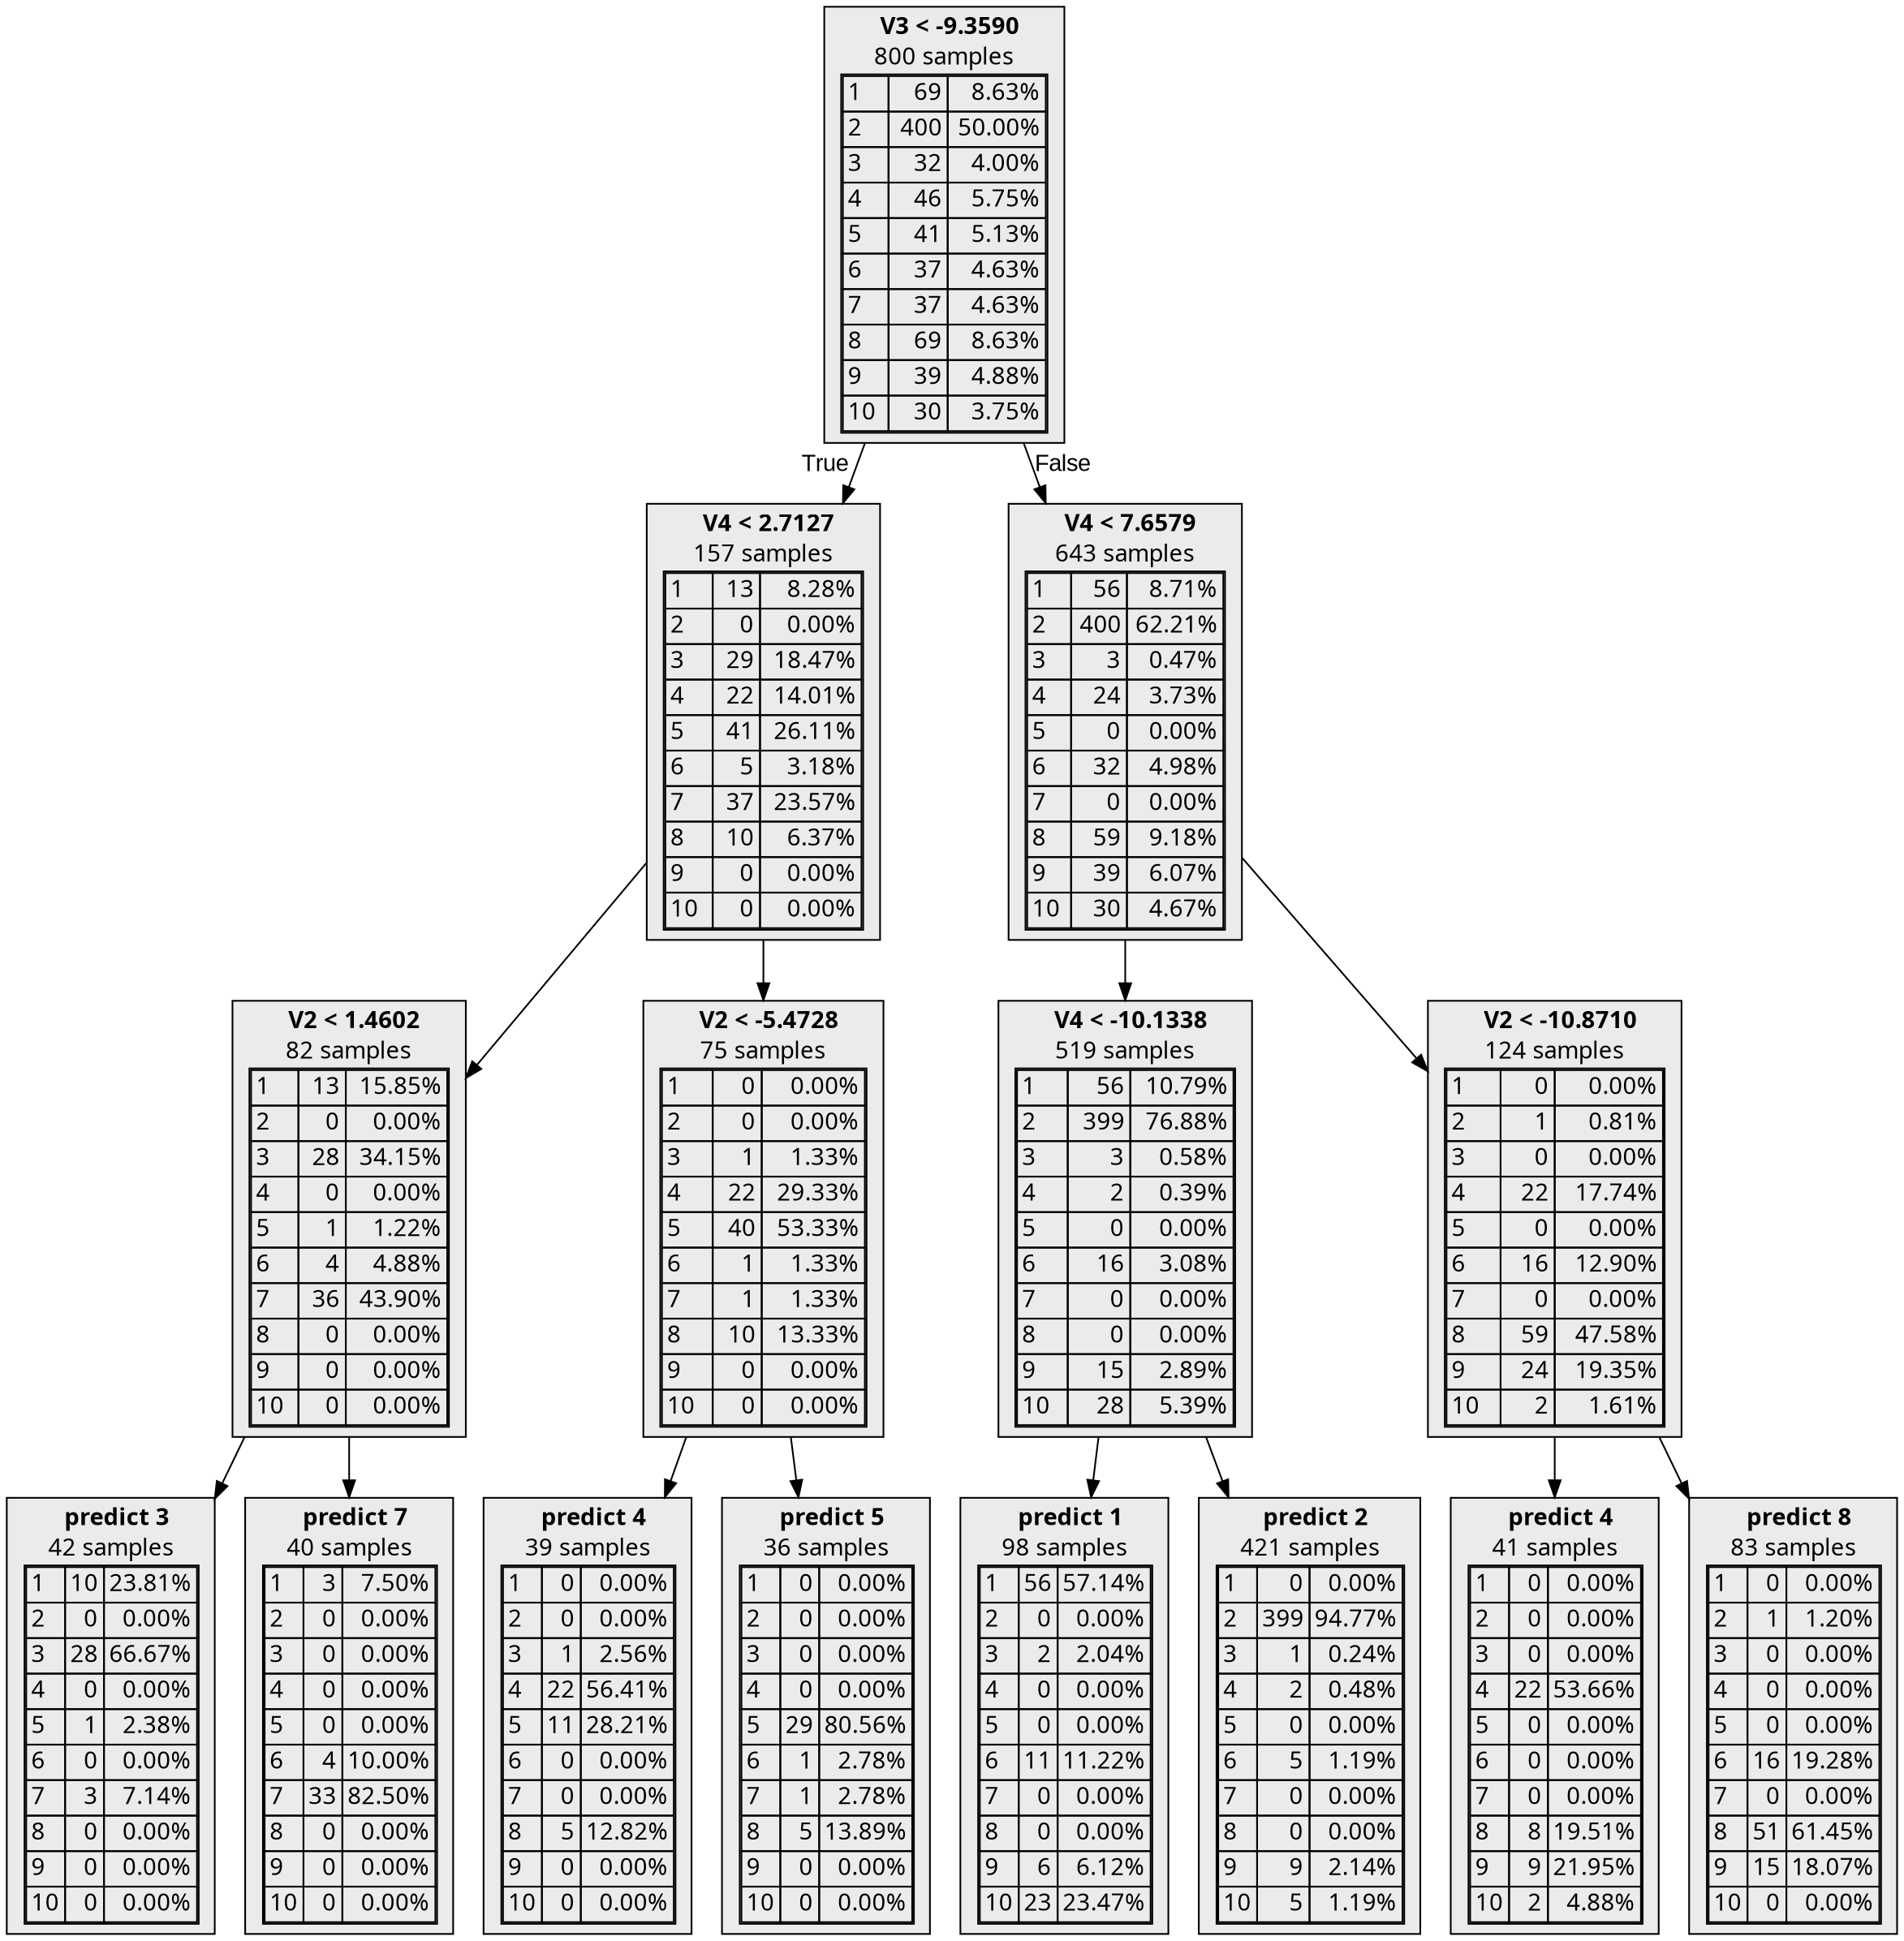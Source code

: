 digraph {
    1 [label=<  <TABLE BORDER="0" CELLPADDING="0">
      <TR>
    <TD>
      <B>V3 &lt; -9.3590</B>
    </TD>
  </TR>

    <TR>
      <TD>800 samples</TD>
    </TR>
    <TR>
  <TD>
    <TABLE CELLSPACING="0">
      
        <TR >
    <TD ALIGN="LEFT">1</TD>
    <TD ALIGN="RIGHT">69</TD>
    <TD ALIGN="RIGHT">8.63%</TD>
  </TR>
  <TR class="highlighted">
    <TD ALIGN="LEFT">2</TD>
    <TD ALIGN="RIGHT">400</TD>
    <TD ALIGN="RIGHT">50.00%</TD>
  </TR>
  <TR >
    <TD ALIGN="LEFT">3</TD>
    <TD ALIGN="RIGHT">32</TD>
    <TD ALIGN="RIGHT">4.00%</TD>
  </TR>
  <TR >
    <TD ALIGN="LEFT">4</TD>
    <TD ALIGN="RIGHT">46</TD>
    <TD ALIGN="RIGHT">5.75%</TD>
  </TR>
  <TR >
    <TD ALIGN="LEFT">5</TD>
    <TD ALIGN="RIGHT">41</TD>
    <TD ALIGN="RIGHT">5.13%</TD>
  </TR>
  <TR >
    <TD ALIGN="LEFT">6</TD>
    <TD ALIGN="RIGHT">37</TD>
    <TD ALIGN="RIGHT">4.63%</TD>
  </TR>
  <TR >
    <TD ALIGN="LEFT">7</TD>
    <TD ALIGN="RIGHT">37</TD>
    <TD ALIGN="RIGHT">4.63%</TD>
  </TR>
  <TR >
    <TD ALIGN="LEFT">8</TD>
    <TD ALIGN="RIGHT">69</TD>
    <TD ALIGN="RIGHT">8.63%</TD>
  </TR>
  <TR >
    <TD ALIGN="LEFT">9</TD>
    <TD ALIGN="RIGHT">39</TD>
    <TD ALIGN="RIGHT">4.88%</TD>
  </TR>
  <TR >
    <TD ALIGN="LEFT">10</TD>
    <TD ALIGN="RIGHT">30</TD>
    <TD ALIGN="RIGHT">3.75%</TD>
  </TR>

    </TABLE>
  </TD>
</TR>

  </TABLE>
>,fillcolor="#EBEBEB",shape=box,fontname="bold arial",style="filled"];
    1 -> 2 [labeldistance=2.5, labelangle=45, headlabel="True",fontname="arial"];
    1 -> 9 [labeldistance=2.5, labelangle=-45, headlabel="False",fontname="arial"];
    2 [label=<  <TABLE BORDER="0" CELLPADDING="0">
      <TR>
    <TD>
      <B>V4 &lt; 2.7127</B>
    </TD>
  </TR>

    <TR>
      <TD>157 samples</TD>
    </TR>
    <TR>
  <TD>
    <TABLE CELLSPACING="0">
      
        <TR >
    <TD ALIGN="LEFT">1</TD>
    <TD ALIGN="RIGHT">13</TD>
    <TD ALIGN="RIGHT">8.28%</TD>
  </TR>
  <TR >
    <TD ALIGN="LEFT">2</TD>
    <TD ALIGN="RIGHT">0</TD>
    <TD ALIGN="RIGHT">0.00%</TD>
  </TR>
  <TR >
    <TD ALIGN="LEFT">3</TD>
    <TD ALIGN="RIGHT">29</TD>
    <TD ALIGN="RIGHT">18.47%</TD>
  </TR>
  <TR >
    <TD ALIGN="LEFT">4</TD>
    <TD ALIGN="RIGHT">22</TD>
    <TD ALIGN="RIGHT">14.01%</TD>
  </TR>
  <TR class="highlighted">
    <TD ALIGN="LEFT">5</TD>
    <TD ALIGN="RIGHT">41</TD>
    <TD ALIGN="RIGHT">26.11%</TD>
  </TR>
  <TR >
    <TD ALIGN="LEFT">6</TD>
    <TD ALIGN="RIGHT">5</TD>
    <TD ALIGN="RIGHT">3.18%</TD>
  </TR>
  <TR >
    <TD ALIGN="LEFT">7</TD>
    <TD ALIGN="RIGHT">37</TD>
    <TD ALIGN="RIGHT">23.57%</TD>
  </TR>
  <TR >
    <TD ALIGN="LEFT">8</TD>
    <TD ALIGN="RIGHT">10</TD>
    <TD ALIGN="RIGHT">6.37%</TD>
  </TR>
  <TR >
    <TD ALIGN="LEFT">9</TD>
    <TD ALIGN="RIGHT">0</TD>
    <TD ALIGN="RIGHT">0.00%</TD>
  </TR>
  <TR >
    <TD ALIGN="LEFT">10</TD>
    <TD ALIGN="RIGHT">0</TD>
    <TD ALIGN="RIGHT">0.00%</TD>
  </TR>

    </TABLE>
  </TD>
</TR>

  </TABLE>
>,fillcolor="#EBEBEB",shape=box,fontname="bold arial",style="filled"];
    2 -> 3;
    2 -> 6;
    3 [label=<  <TABLE BORDER="0" CELLPADDING="0">
      <TR>
    <TD>
      <B>V2 &lt; 1.4602</B>
    </TD>
  </TR>

    <TR>
      <TD>82 samples</TD>
    </TR>
    <TR>
  <TD>
    <TABLE CELLSPACING="0">
      
        <TR >
    <TD ALIGN="LEFT">1</TD>
    <TD ALIGN="RIGHT">13</TD>
    <TD ALIGN="RIGHT">15.85%</TD>
  </TR>
  <TR >
    <TD ALIGN="LEFT">2</TD>
    <TD ALIGN="RIGHT">0</TD>
    <TD ALIGN="RIGHT">0.00%</TD>
  </TR>
  <TR >
    <TD ALIGN="LEFT">3</TD>
    <TD ALIGN="RIGHT">28</TD>
    <TD ALIGN="RIGHT">34.15%</TD>
  </TR>
  <TR >
    <TD ALIGN="LEFT">4</TD>
    <TD ALIGN="RIGHT">0</TD>
    <TD ALIGN="RIGHT">0.00%</TD>
  </TR>
  <TR >
    <TD ALIGN="LEFT">5</TD>
    <TD ALIGN="RIGHT">1</TD>
    <TD ALIGN="RIGHT">1.22%</TD>
  </TR>
  <TR >
    <TD ALIGN="LEFT">6</TD>
    <TD ALIGN="RIGHT">4</TD>
    <TD ALIGN="RIGHT">4.88%</TD>
  </TR>
  <TR class="highlighted">
    <TD ALIGN="LEFT">7</TD>
    <TD ALIGN="RIGHT">36</TD>
    <TD ALIGN="RIGHT">43.90%</TD>
  </TR>
  <TR >
    <TD ALIGN="LEFT">8</TD>
    <TD ALIGN="RIGHT">0</TD>
    <TD ALIGN="RIGHT">0.00%</TD>
  </TR>
  <TR >
    <TD ALIGN="LEFT">9</TD>
    <TD ALIGN="RIGHT">0</TD>
    <TD ALIGN="RIGHT">0.00%</TD>
  </TR>
  <TR >
    <TD ALIGN="LEFT">10</TD>
    <TD ALIGN="RIGHT">0</TD>
    <TD ALIGN="RIGHT">0.00%</TD>
  </TR>

    </TABLE>
  </TD>
</TR>

  </TABLE>
>,fillcolor="#EBEBEB",shape=box,fontname="bold arial",style="filled"];
    3 -> 4;
    3 -> 5;
    4 [label=<  <TABLE BORDER="0" CELLPADDING="0">
      <TR>
    <TD>
      <B>predict 3</B>
    </TD>
  </TR>

    <TR>
      <TD>42 samples</TD>
    </TR>
    <TR>
  <TD>
    <TABLE CELLSPACING="0">
      
        <TR >
    <TD ALIGN="LEFT">1</TD>
    <TD ALIGN="RIGHT">10</TD>
    <TD ALIGN="RIGHT">23.81%</TD>
  </TR>
  <TR >
    <TD ALIGN="LEFT">2</TD>
    <TD ALIGN="RIGHT">0</TD>
    <TD ALIGN="RIGHT">0.00%</TD>
  </TR>
  <TR class="highlighted">
    <TD ALIGN="LEFT">3</TD>
    <TD ALIGN="RIGHT">28</TD>
    <TD ALIGN="RIGHT">66.67%</TD>
  </TR>
  <TR >
    <TD ALIGN="LEFT">4</TD>
    <TD ALIGN="RIGHT">0</TD>
    <TD ALIGN="RIGHT">0.00%</TD>
  </TR>
  <TR >
    <TD ALIGN="LEFT">5</TD>
    <TD ALIGN="RIGHT">1</TD>
    <TD ALIGN="RIGHT">2.38%</TD>
  </TR>
  <TR >
    <TD ALIGN="LEFT">6</TD>
    <TD ALIGN="RIGHT">0</TD>
    <TD ALIGN="RIGHT">0.00%</TD>
  </TR>
  <TR >
    <TD ALIGN="LEFT">7</TD>
    <TD ALIGN="RIGHT">3</TD>
    <TD ALIGN="RIGHT">7.14%</TD>
  </TR>
  <TR >
    <TD ALIGN="LEFT">8</TD>
    <TD ALIGN="RIGHT">0</TD>
    <TD ALIGN="RIGHT">0.00%</TD>
  </TR>
  <TR >
    <TD ALIGN="LEFT">9</TD>
    <TD ALIGN="RIGHT">0</TD>
    <TD ALIGN="RIGHT">0.00%</TD>
  </TR>
  <TR >
    <TD ALIGN="LEFT">10</TD>
    <TD ALIGN="RIGHT">0</TD>
    <TD ALIGN="RIGHT">0.00%</TD>
  </TR>

    </TABLE>
  </TD>
</TR>

  </TABLE>
>,fillcolor="#EBEBEB",shape=box,fontname="bold arial",style="filled",color=black];
    5 [label=<  <TABLE BORDER="0" CELLPADDING="0">
      <TR>
    <TD>
      <B>predict 7</B>
    </TD>
  </TR>

    <TR>
      <TD>40 samples</TD>
    </TR>
    <TR>
  <TD>
    <TABLE CELLSPACING="0">
      
        <TR >
    <TD ALIGN="LEFT">1</TD>
    <TD ALIGN="RIGHT">3</TD>
    <TD ALIGN="RIGHT">7.50%</TD>
  </TR>
  <TR >
    <TD ALIGN="LEFT">2</TD>
    <TD ALIGN="RIGHT">0</TD>
    <TD ALIGN="RIGHT">0.00%</TD>
  </TR>
  <TR >
    <TD ALIGN="LEFT">3</TD>
    <TD ALIGN="RIGHT">0</TD>
    <TD ALIGN="RIGHT">0.00%</TD>
  </TR>
  <TR >
    <TD ALIGN="LEFT">4</TD>
    <TD ALIGN="RIGHT">0</TD>
    <TD ALIGN="RIGHT">0.00%</TD>
  </TR>
  <TR >
    <TD ALIGN="LEFT">5</TD>
    <TD ALIGN="RIGHT">0</TD>
    <TD ALIGN="RIGHT">0.00%</TD>
  </TR>
  <TR >
    <TD ALIGN="LEFT">6</TD>
    <TD ALIGN="RIGHT">4</TD>
    <TD ALIGN="RIGHT">10.00%</TD>
  </TR>
  <TR class="highlighted">
    <TD ALIGN="LEFT">7</TD>
    <TD ALIGN="RIGHT">33</TD>
    <TD ALIGN="RIGHT">82.50%</TD>
  </TR>
  <TR >
    <TD ALIGN="LEFT">8</TD>
    <TD ALIGN="RIGHT">0</TD>
    <TD ALIGN="RIGHT">0.00%</TD>
  </TR>
  <TR >
    <TD ALIGN="LEFT">9</TD>
    <TD ALIGN="RIGHT">0</TD>
    <TD ALIGN="RIGHT">0.00%</TD>
  </TR>
  <TR >
    <TD ALIGN="LEFT">10</TD>
    <TD ALIGN="RIGHT">0</TD>
    <TD ALIGN="RIGHT">0.00%</TD>
  </TR>

    </TABLE>
  </TD>
</TR>

  </TABLE>
>,fillcolor="#EBEBEB",shape=box,fontname="bold arial",style="filled",color=black];
    6 [label=<  <TABLE BORDER="0" CELLPADDING="0">
      <TR>
    <TD>
      <B>V2 &lt; -5.4728</B>
    </TD>
  </TR>

    <TR>
      <TD>75 samples</TD>
    </TR>
    <TR>
  <TD>
    <TABLE CELLSPACING="0">
      
        <TR >
    <TD ALIGN="LEFT">1</TD>
    <TD ALIGN="RIGHT">0</TD>
    <TD ALIGN="RIGHT">0.00%</TD>
  </TR>
  <TR >
    <TD ALIGN="LEFT">2</TD>
    <TD ALIGN="RIGHT">0</TD>
    <TD ALIGN="RIGHT">0.00%</TD>
  </TR>
  <TR >
    <TD ALIGN="LEFT">3</TD>
    <TD ALIGN="RIGHT">1</TD>
    <TD ALIGN="RIGHT">1.33%</TD>
  </TR>
  <TR >
    <TD ALIGN="LEFT">4</TD>
    <TD ALIGN="RIGHT">22</TD>
    <TD ALIGN="RIGHT">29.33%</TD>
  </TR>
  <TR class="highlighted">
    <TD ALIGN="LEFT">5</TD>
    <TD ALIGN="RIGHT">40</TD>
    <TD ALIGN="RIGHT">53.33%</TD>
  </TR>
  <TR >
    <TD ALIGN="LEFT">6</TD>
    <TD ALIGN="RIGHT">1</TD>
    <TD ALIGN="RIGHT">1.33%</TD>
  </TR>
  <TR >
    <TD ALIGN="LEFT">7</TD>
    <TD ALIGN="RIGHT">1</TD>
    <TD ALIGN="RIGHT">1.33%</TD>
  </TR>
  <TR >
    <TD ALIGN="LEFT">8</TD>
    <TD ALIGN="RIGHT">10</TD>
    <TD ALIGN="RIGHT">13.33%</TD>
  </TR>
  <TR >
    <TD ALIGN="LEFT">9</TD>
    <TD ALIGN="RIGHT">0</TD>
    <TD ALIGN="RIGHT">0.00%</TD>
  </TR>
  <TR >
    <TD ALIGN="LEFT">10</TD>
    <TD ALIGN="RIGHT">0</TD>
    <TD ALIGN="RIGHT">0.00%</TD>
  </TR>

    </TABLE>
  </TD>
</TR>

  </TABLE>
>,fillcolor="#EBEBEB",shape=box,fontname="bold arial",style="filled"];
    6 -> 7;
    6 -> 8;
    7 [label=<  <TABLE BORDER="0" CELLPADDING="0">
      <TR>
    <TD>
      <B>predict 4</B>
    </TD>
  </TR>

    <TR>
      <TD>39 samples</TD>
    </TR>
    <TR>
  <TD>
    <TABLE CELLSPACING="0">
      
        <TR >
    <TD ALIGN="LEFT">1</TD>
    <TD ALIGN="RIGHT">0</TD>
    <TD ALIGN="RIGHT">0.00%</TD>
  </TR>
  <TR >
    <TD ALIGN="LEFT">2</TD>
    <TD ALIGN="RIGHT">0</TD>
    <TD ALIGN="RIGHT">0.00%</TD>
  </TR>
  <TR >
    <TD ALIGN="LEFT">3</TD>
    <TD ALIGN="RIGHT">1</TD>
    <TD ALIGN="RIGHT">2.56%</TD>
  </TR>
  <TR class="highlighted">
    <TD ALIGN="LEFT">4</TD>
    <TD ALIGN="RIGHT">22</TD>
    <TD ALIGN="RIGHT">56.41%</TD>
  </TR>
  <TR >
    <TD ALIGN="LEFT">5</TD>
    <TD ALIGN="RIGHT">11</TD>
    <TD ALIGN="RIGHT">28.21%</TD>
  </TR>
  <TR >
    <TD ALIGN="LEFT">6</TD>
    <TD ALIGN="RIGHT">0</TD>
    <TD ALIGN="RIGHT">0.00%</TD>
  </TR>
  <TR >
    <TD ALIGN="LEFT">7</TD>
    <TD ALIGN="RIGHT">0</TD>
    <TD ALIGN="RIGHT">0.00%</TD>
  </TR>
  <TR >
    <TD ALIGN="LEFT">8</TD>
    <TD ALIGN="RIGHT">5</TD>
    <TD ALIGN="RIGHT">12.82%</TD>
  </TR>
  <TR >
    <TD ALIGN="LEFT">9</TD>
    <TD ALIGN="RIGHT">0</TD>
    <TD ALIGN="RIGHT">0.00%</TD>
  </TR>
  <TR >
    <TD ALIGN="LEFT">10</TD>
    <TD ALIGN="RIGHT">0</TD>
    <TD ALIGN="RIGHT">0.00%</TD>
  </TR>

    </TABLE>
  </TD>
</TR>

  </TABLE>
>,fillcolor="#EBEBEB",shape=box,fontname="bold arial",style="filled",color=black];
    8 [label=<  <TABLE BORDER="0" CELLPADDING="0">
      <TR>
    <TD>
      <B>predict 5</B>
    </TD>
  </TR>

    <TR>
      <TD>36 samples</TD>
    </TR>
    <TR>
  <TD>
    <TABLE CELLSPACING="0">
      
        <TR >
    <TD ALIGN="LEFT">1</TD>
    <TD ALIGN="RIGHT">0</TD>
    <TD ALIGN="RIGHT">0.00%</TD>
  </TR>
  <TR >
    <TD ALIGN="LEFT">2</TD>
    <TD ALIGN="RIGHT">0</TD>
    <TD ALIGN="RIGHT">0.00%</TD>
  </TR>
  <TR >
    <TD ALIGN="LEFT">3</TD>
    <TD ALIGN="RIGHT">0</TD>
    <TD ALIGN="RIGHT">0.00%</TD>
  </TR>
  <TR >
    <TD ALIGN="LEFT">4</TD>
    <TD ALIGN="RIGHT">0</TD>
    <TD ALIGN="RIGHT">0.00%</TD>
  </TR>
  <TR class="highlighted">
    <TD ALIGN="LEFT">5</TD>
    <TD ALIGN="RIGHT">29</TD>
    <TD ALIGN="RIGHT">80.56%</TD>
  </TR>
  <TR >
    <TD ALIGN="LEFT">6</TD>
    <TD ALIGN="RIGHT">1</TD>
    <TD ALIGN="RIGHT">2.78%</TD>
  </TR>
  <TR >
    <TD ALIGN="LEFT">7</TD>
    <TD ALIGN="RIGHT">1</TD>
    <TD ALIGN="RIGHT">2.78%</TD>
  </TR>
  <TR >
    <TD ALIGN="LEFT">8</TD>
    <TD ALIGN="RIGHT">5</TD>
    <TD ALIGN="RIGHT">13.89%</TD>
  </TR>
  <TR >
    <TD ALIGN="LEFT">9</TD>
    <TD ALIGN="RIGHT">0</TD>
    <TD ALIGN="RIGHT">0.00%</TD>
  </TR>
  <TR >
    <TD ALIGN="LEFT">10</TD>
    <TD ALIGN="RIGHT">0</TD>
    <TD ALIGN="RIGHT">0.00%</TD>
  </TR>

    </TABLE>
  </TD>
</TR>

  </TABLE>
>,fillcolor="#EBEBEB",shape=box,fontname="bold arial",style="filled",color=black];
    9 [label=<  <TABLE BORDER="0" CELLPADDING="0">
      <TR>
    <TD>
      <B>V4 &lt; 7.6579</B>
    </TD>
  </TR>

    <TR>
      <TD>643 samples</TD>
    </TR>
    <TR>
  <TD>
    <TABLE CELLSPACING="0">
      
        <TR >
    <TD ALIGN="LEFT">1</TD>
    <TD ALIGN="RIGHT">56</TD>
    <TD ALIGN="RIGHT">8.71%</TD>
  </TR>
  <TR class="highlighted">
    <TD ALIGN="LEFT">2</TD>
    <TD ALIGN="RIGHT">400</TD>
    <TD ALIGN="RIGHT">62.21%</TD>
  </TR>
  <TR >
    <TD ALIGN="LEFT">3</TD>
    <TD ALIGN="RIGHT">3</TD>
    <TD ALIGN="RIGHT">0.47%</TD>
  </TR>
  <TR >
    <TD ALIGN="LEFT">4</TD>
    <TD ALIGN="RIGHT">24</TD>
    <TD ALIGN="RIGHT">3.73%</TD>
  </TR>
  <TR >
    <TD ALIGN="LEFT">5</TD>
    <TD ALIGN="RIGHT">0</TD>
    <TD ALIGN="RIGHT">0.00%</TD>
  </TR>
  <TR >
    <TD ALIGN="LEFT">6</TD>
    <TD ALIGN="RIGHT">32</TD>
    <TD ALIGN="RIGHT">4.98%</TD>
  </TR>
  <TR >
    <TD ALIGN="LEFT">7</TD>
    <TD ALIGN="RIGHT">0</TD>
    <TD ALIGN="RIGHT">0.00%</TD>
  </TR>
  <TR >
    <TD ALIGN="LEFT">8</TD>
    <TD ALIGN="RIGHT">59</TD>
    <TD ALIGN="RIGHT">9.18%</TD>
  </TR>
  <TR >
    <TD ALIGN="LEFT">9</TD>
    <TD ALIGN="RIGHT">39</TD>
    <TD ALIGN="RIGHT">6.07%</TD>
  </TR>
  <TR >
    <TD ALIGN="LEFT">10</TD>
    <TD ALIGN="RIGHT">30</TD>
    <TD ALIGN="RIGHT">4.67%</TD>
  </TR>

    </TABLE>
  </TD>
</TR>

  </TABLE>
>,fillcolor="#EBEBEB",shape=box,fontname="bold arial",style="filled"];
    9 -> 10;
    9 -> 13;
    10 [label=<  <TABLE BORDER="0" CELLPADDING="0">
      <TR>
    <TD>
      <B>V4 &lt; -10.1338</B>
    </TD>
  </TR>

    <TR>
      <TD>519 samples</TD>
    </TR>
    <TR>
  <TD>
    <TABLE CELLSPACING="0">
      
        <TR >
    <TD ALIGN="LEFT">1</TD>
    <TD ALIGN="RIGHT">56</TD>
    <TD ALIGN="RIGHT">10.79%</TD>
  </TR>
  <TR class="highlighted">
    <TD ALIGN="LEFT">2</TD>
    <TD ALIGN="RIGHT">399</TD>
    <TD ALIGN="RIGHT">76.88%</TD>
  </TR>
  <TR >
    <TD ALIGN="LEFT">3</TD>
    <TD ALIGN="RIGHT">3</TD>
    <TD ALIGN="RIGHT">0.58%</TD>
  </TR>
  <TR >
    <TD ALIGN="LEFT">4</TD>
    <TD ALIGN="RIGHT">2</TD>
    <TD ALIGN="RIGHT">0.39%</TD>
  </TR>
  <TR >
    <TD ALIGN="LEFT">5</TD>
    <TD ALIGN="RIGHT">0</TD>
    <TD ALIGN="RIGHT">0.00%</TD>
  </TR>
  <TR >
    <TD ALIGN="LEFT">6</TD>
    <TD ALIGN="RIGHT">16</TD>
    <TD ALIGN="RIGHT">3.08%</TD>
  </TR>
  <TR >
    <TD ALIGN="LEFT">7</TD>
    <TD ALIGN="RIGHT">0</TD>
    <TD ALIGN="RIGHT">0.00%</TD>
  </TR>
  <TR >
    <TD ALIGN="LEFT">8</TD>
    <TD ALIGN="RIGHT">0</TD>
    <TD ALIGN="RIGHT">0.00%</TD>
  </TR>
  <TR >
    <TD ALIGN="LEFT">9</TD>
    <TD ALIGN="RIGHT">15</TD>
    <TD ALIGN="RIGHT">2.89%</TD>
  </TR>
  <TR >
    <TD ALIGN="LEFT">10</TD>
    <TD ALIGN="RIGHT">28</TD>
    <TD ALIGN="RIGHT">5.39%</TD>
  </TR>

    </TABLE>
  </TD>
</TR>

  </TABLE>
>,fillcolor="#EBEBEB",shape=box,fontname="bold arial",style="filled"];
    10 -> 11;
    10 -> 12;
    11 [label=<  <TABLE BORDER="0" CELLPADDING="0">
      <TR>
    <TD>
      <B>predict 1</B>
    </TD>
  </TR>

    <TR>
      <TD>98 samples</TD>
    </TR>
    <TR>
  <TD>
    <TABLE CELLSPACING="0">
      
        <TR class="highlighted">
    <TD ALIGN="LEFT">1</TD>
    <TD ALIGN="RIGHT">56</TD>
    <TD ALIGN="RIGHT">57.14%</TD>
  </TR>
  <TR >
    <TD ALIGN="LEFT">2</TD>
    <TD ALIGN="RIGHT">0</TD>
    <TD ALIGN="RIGHT">0.00%</TD>
  </TR>
  <TR >
    <TD ALIGN="LEFT">3</TD>
    <TD ALIGN="RIGHT">2</TD>
    <TD ALIGN="RIGHT">2.04%</TD>
  </TR>
  <TR >
    <TD ALIGN="LEFT">4</TD>
    <TD ALIGN="RIGHT">0</TD>
    <TD ALIGN="RIGHT">0.00%</TD>
  </TR>
  <TR >
    <TD ALIGN="LEFT">5</TD>
    <TD ALIGN="RIGHT">0</TD>
    <TD ALIGN="RIGHT">0.00%</TD>
  </TR>
  <TR >
    <TD ALIGN="LEFT">6</TD>
    <TD ALIGN="RIGHT">11</TD>
    <TD ALIGN="RIGHT">11.22%</TD>
  </TR>
  <TR >
    <TD ALIGN="LEFT">7</TD>
    <TD ALIGN="RIGHT">0</TD>
    <TD ALIGN="RIGHT">0.00%</TD>
  </TR>
  <TR >
    <TD ALIGN="LEFT">8</TD>
    <TD ALIGN="RIGHT">0</TD>
    <TD ALIGN="RIGHT">0.00%</TD>
  </TR>
  <TR >
    <TD ALIGN="LEFT">9</TD>
    <TD ALIGN="RIGHT">6</TD>
    <TD ALIGN="RIGHT">6.12%</TD>
  </TR>
  <TR >
    <TD ALIGN="LEFT">10</TD>
    <TD ALIGN="RIGHT">23</TD>
    <TD ALIGN="RIGHT">23.47%</TD>
  </TR>

    </TABLE>
  </TD>
</TR>

  </TABLE>
>,fillcolor="#EBEBEB",shape=box,fontname="bold arial",style="filled",color=black];
    12 [label=<  <TABLE BORDER="0" CELLPADDING="0">
      <TR>
    <TD>
      <B>predict 2</B>
    </TD>
  </TR>

    <TR>
      <TD>421 samples</TD>
    </TR>
    <TR>
  <TD>
    <TABLE CELLSPACING="0">
      
        <TR >
    <TD ALIGN="LEFT">1</TD>
    <TD ALIGN="RIGHT">0</TD>
    <TD ALIGN="RIGHT">0.00%</TD>
  </TR>
  <TR class="highlighted">
    <TD ALIGN="LEFT">2</TD>
    <TD ALIGN="RIGHT">399</TD>
    <TD ALIGN="RIGHT">94.77%</TD>
  </TR>
  <TR >
    <TD ALIGN="LEFT">3</TD>
    <TD ALIGN="RIGHT">1</TD>
    <TD ALIGN="RIGHT">0.24%</TD>
  </TR>
  <TR >
    <TD ALIGN="LEFT">4</TD>
    <TD ALIGN="RIGHT">2</TD>
    <TD ALIGN="RIGHT">0.48%</TD>
  </TR>
  <TR >
    <TD ALIGN="LEFT">5</TD>
    <TD ALIGN="RIGHT">0</TD>
    <TD ALIGN="RIGHT">0.00%</TD>
  </TR>
  <TR >
    <TD ALIGN="LEFT">6</TD>
    <TD ALIGN="RIGHT">5</TD>
    <TD ALIGN="RIGHT">1.19%</TD>
  </TR>
  <TR >
    <TD ALIGN="LEFT">7</TD>
    <TD ALIGN="RIGHT">0</TD>
    <TD ALIGN="RIGHT">0.00%</TD>
  </TR>
  <TR >
    <TD ALIGN="LEFT">8</TD>
    <TD ALIGN="RIGHT">0</TD>
    <TD ALIGN="RIGHT">0.00%</TD>
  </TR>
  <TR >
    <TD ALIGN="LEFT">9</TD>
    <TD ALIGN="RIGHT">9</TD>
    <TD ALIGN="RIGHT">2.14%</TD>
  </TR>
  <TR >
    <TD ALIGN="LEFT">10</TD>
    <TD ALIGN="RIGHT">5</TD>
    <TD ALIGN="RIGHT">1.19%</TD>
  </TR>

    </TABLE>
  </TD>
</TR>

  </TABLE>
>,fillcolor="#EBEBEB",shape=box,fontname="bold arial",style="filled",color=black];
    13 [label=<  <TABLE BORDER="0" CELLPADDING="0">
      <TR>
    <TD>
      <B>V2 &lt; -10.8710</B>
    </TD>
  </TR>

    <TR>
      <TD>124 samples</TD>
    </TR>
    <TR>
  <TD>
    <TABLE CELLSPACING="0">
      
        <TR >
    <TD ALIGN="LEFT">1</TD>
    <TD ALIGN="RIGHT">0</TD>
    <TD ALIGN="RIGHT">0.00%</TD>
  </TR>
  <TR >
    <TD ALIGN="LEFT">2</TD>
    <TD ALIGN="RIGHT">1</TD>
    <TD ALIGN="RIGHT">0.81%</TD>
  </TR>
  <TR >
    <TD ALIGN="LEFT">3</TD>
    <TD ALIGN="RIGHT">0</TD>
    <TD ALIGN="RIGHT">0.00%</TD>
  </TR>
  <TR >
    <TD ALIGN="LEFT">4</TD>
    <TD ALIGN="RIGHT">22</TD>
    <TD ALIGN="RIGHT">17.74%</TD>
  </TR>
  <TR >
    <TD ALIGN="LEFT">5</TD>
    <TD ALIGN="RIGHT">0</TD>
    <TD ALIGN="RIGHT">0.00%</TD>
  </TR>
  <TR >
    <TD ALIGN="LEFT">6</TD>
    <TD ALIGN="RIGHT">16</TD>
    <TD ALIGN="RIGHT">12.90%</TD>
  </TR>
  <TR >
    <TD ALIGN="LEFT">7</TD>
    <TD ALIGN="RIGHT">0</TD>
    <TD ALIGN="RIGHT">0.00%</TD>
  </TR>
  <TR class="highlighted">
    <TD ALIGN="LEFT">8</TD>
    <TD ALIGN="RIGHT">59</TD>
    <TD ALIGN="RIGHT">47.58%</TD>
  </TR>
  <TR >
    <TD ALIGN="LEFT">9</TD>
    <TD ALIGN="RIGHT">24</TD>
    <TD ALIGN="RIGHT">19.35%</TD>
  </TR>
  <TR >
    <TD ALIGN="LEFT">10</TD>
    <TD ALIGN="RIGHT">2</TD>
    <TD ALIGN="RIGHT">1.61%</TD>
  </TR>

    </TABLE>
  </TD>
</TR>

  </TABLE>
>,fillcolor="#EBEBEB",shape=box,fontname="bold arial",style="filled"];
    13 -> 14;
    13 -> 15;
    14 [label=<  <TABLE BORDER="0" CELLPADDING="0">
      <TR>
    <TD>
      <B>predict 4</B>
    </TD>
  </TR>

    <TR>
      <TD>41 samples</TD>
    </TR>
    <TR>
  <TD>
    <TABLE CELLSPACING="0">
      
        <TR >
    <TD ALIGN="LEFT">1</TD>
    <TD ALIGN="RIGHT">0</TD>
    <TD ALIGN="RIGHT">0.00%</TD>
  </TR>
  <TR >
    <TD ALIGN="LEFT">2</TD>
    <TD ALIGN="RIGHT">0</TD>
    <TD ALIGN="RIGHT">0.00%</TD>
  </TR>
  <TR >
    <TD ALIGN="LEFT">3</TD>
    <TD ALIGN="RIGHT">0</TD>
    <TD ALIGN="RIGHT">0.00%</TD>
  </TR>
  <TR class="highlighted">
    <TD ALIGN="LEFT">4</TD>
    <TD ALIGN="RIGHT">22</TD>
    <TD ALIGN="RIGHT">53.66%</TD>
  </TR>
  <TR >
    <TD ALIGN="LEFT">5</TD>
    <TD ALIGN="RIGHT">0</TD>
    <TD ALIGN="RIGHT">0.00%</TD>
  </TR>
  <TR >
    <TD ALIGN="LEFT">6</TD>
    <TD ALIGN="RIGHT">0</TD>
    <TD ALIGN="RIGHT">0.00%</TD>
  </TR>
  <TR >
    <TD ALIGN="LEFT">7</TD>
    <TD ALIGN="RIGHT">0</TD>
    <TD ALIGN="RIGHT">0.00%</TD>
  </TR>
  <TR >
    <TD ALIGN="LEFT">8</TD>
    <TD ALIGN="RIGHT">8</TD>
    <TD ALIGN="RIGHT">19.51%</TD>
  </TR>
  <TR >
    <TD ALIGN="LEFT">9</TD>
    <TD ALIGN="RIGHT">9</TD>
    <TD ALIGN="RIGHT">21.95%</TD>
  </TR>
  <TR >
    <TD ALIGN="LEFT">10</TD>
    <TD ALIGN="RIGHT">2</TD>
    <TD ALIGN="RIGHT">4.88%</TD>
  </TR>

    </TABLE>
  </TD>
</TR>

  </TABLE>
>,fillcolor="#EBEBEB",shape=box,fontname="bold arial",style="filled",color=black];
    15 [label=<  <TABLE BORDER="0" CELLPADDING="0">
      <TR>
    <TD>
      <B>predict 8</B>
    </TD>
  </TR>

    <TR>
      <TD>83 samples</TD>
    </TR>
    <TR>
  <TD>
    <TABLE CELLSPACING="0">
      
        <TR >
    <TD ALIGN="LEFT">1</TD>
    <TD ALIGN="RIGHT">0</TD>
    <TD ALIGN="RIGHT">0.00%</TD>
  </TR>
  <TR >
    <TD ALIGN="LEFT">2</TD>
    <TD ALIGN="RIGHT">1</TD>
    <TD ALIGN="RIGHT">1.20%</TD>
  </TR>
  <TR >
    <TD ALIGN="LEFT">3</TD>
    <TD ALIGN="RIGHT">0</TD>
    <TD ALIGN="RIGHT">0.00%</TD>
  </TR>
  <TR >
    <TD ALIGN="LEFT">4</TD>
    <TD ALIGN="RIGHT">0</TD>
    <TD ALIGN="RIGHT">0.00%</TD>
  </TR>
  <TR >
    <TD ALIGN="LEFT">5</TD>
    <TD ALIGN="RIGHT">0</TD>
    <TD ALIGN="RIGHT">0.00%</TD>
  </TR>
  <TR >
    <TD ALIGN="LEFT">6</TD>
    <TD ALIGN="RIGHT">16</TD>
    <TD ALIGN="RIGHT">19.28%</TD>
  </TR>
  <TR >
    <TD ALIGN="LEFT">7</TD>
    <TD ALIGN="RIGHT">0</TD>
    <TD ALIGN="RIGHT">0.00%</TD>
  </TR>
  <TR class="highlighted">
    <TD ALIGN="LEFT">8</TD>
    <TD ALIGN="RIGHT">51</TD>
    <TD ALIGN="RIGHT">61.45%</TD>
  </TR>
  <TR >
    <TD ALIGN="LEFT">9</TD>
    <TD ALIGN="RIGHT">15</TD>
    <TD ALIGN="RIGHT">18.07%</TD>
  </TR>
  <TR >
    <TD ALIGN="LEFT">10</TD>
    <TD ALIGN="RIGHT">0</TD>
    <TD ALIGN="RIGHT">0.00%</TD>
  </TR>

    </TABLE>
  </TD>
</TR>

  </TABLE>
>,fillcolor="#EBEBEB",shape=box,fontname="bold arial",style="filled",color=black];
}
